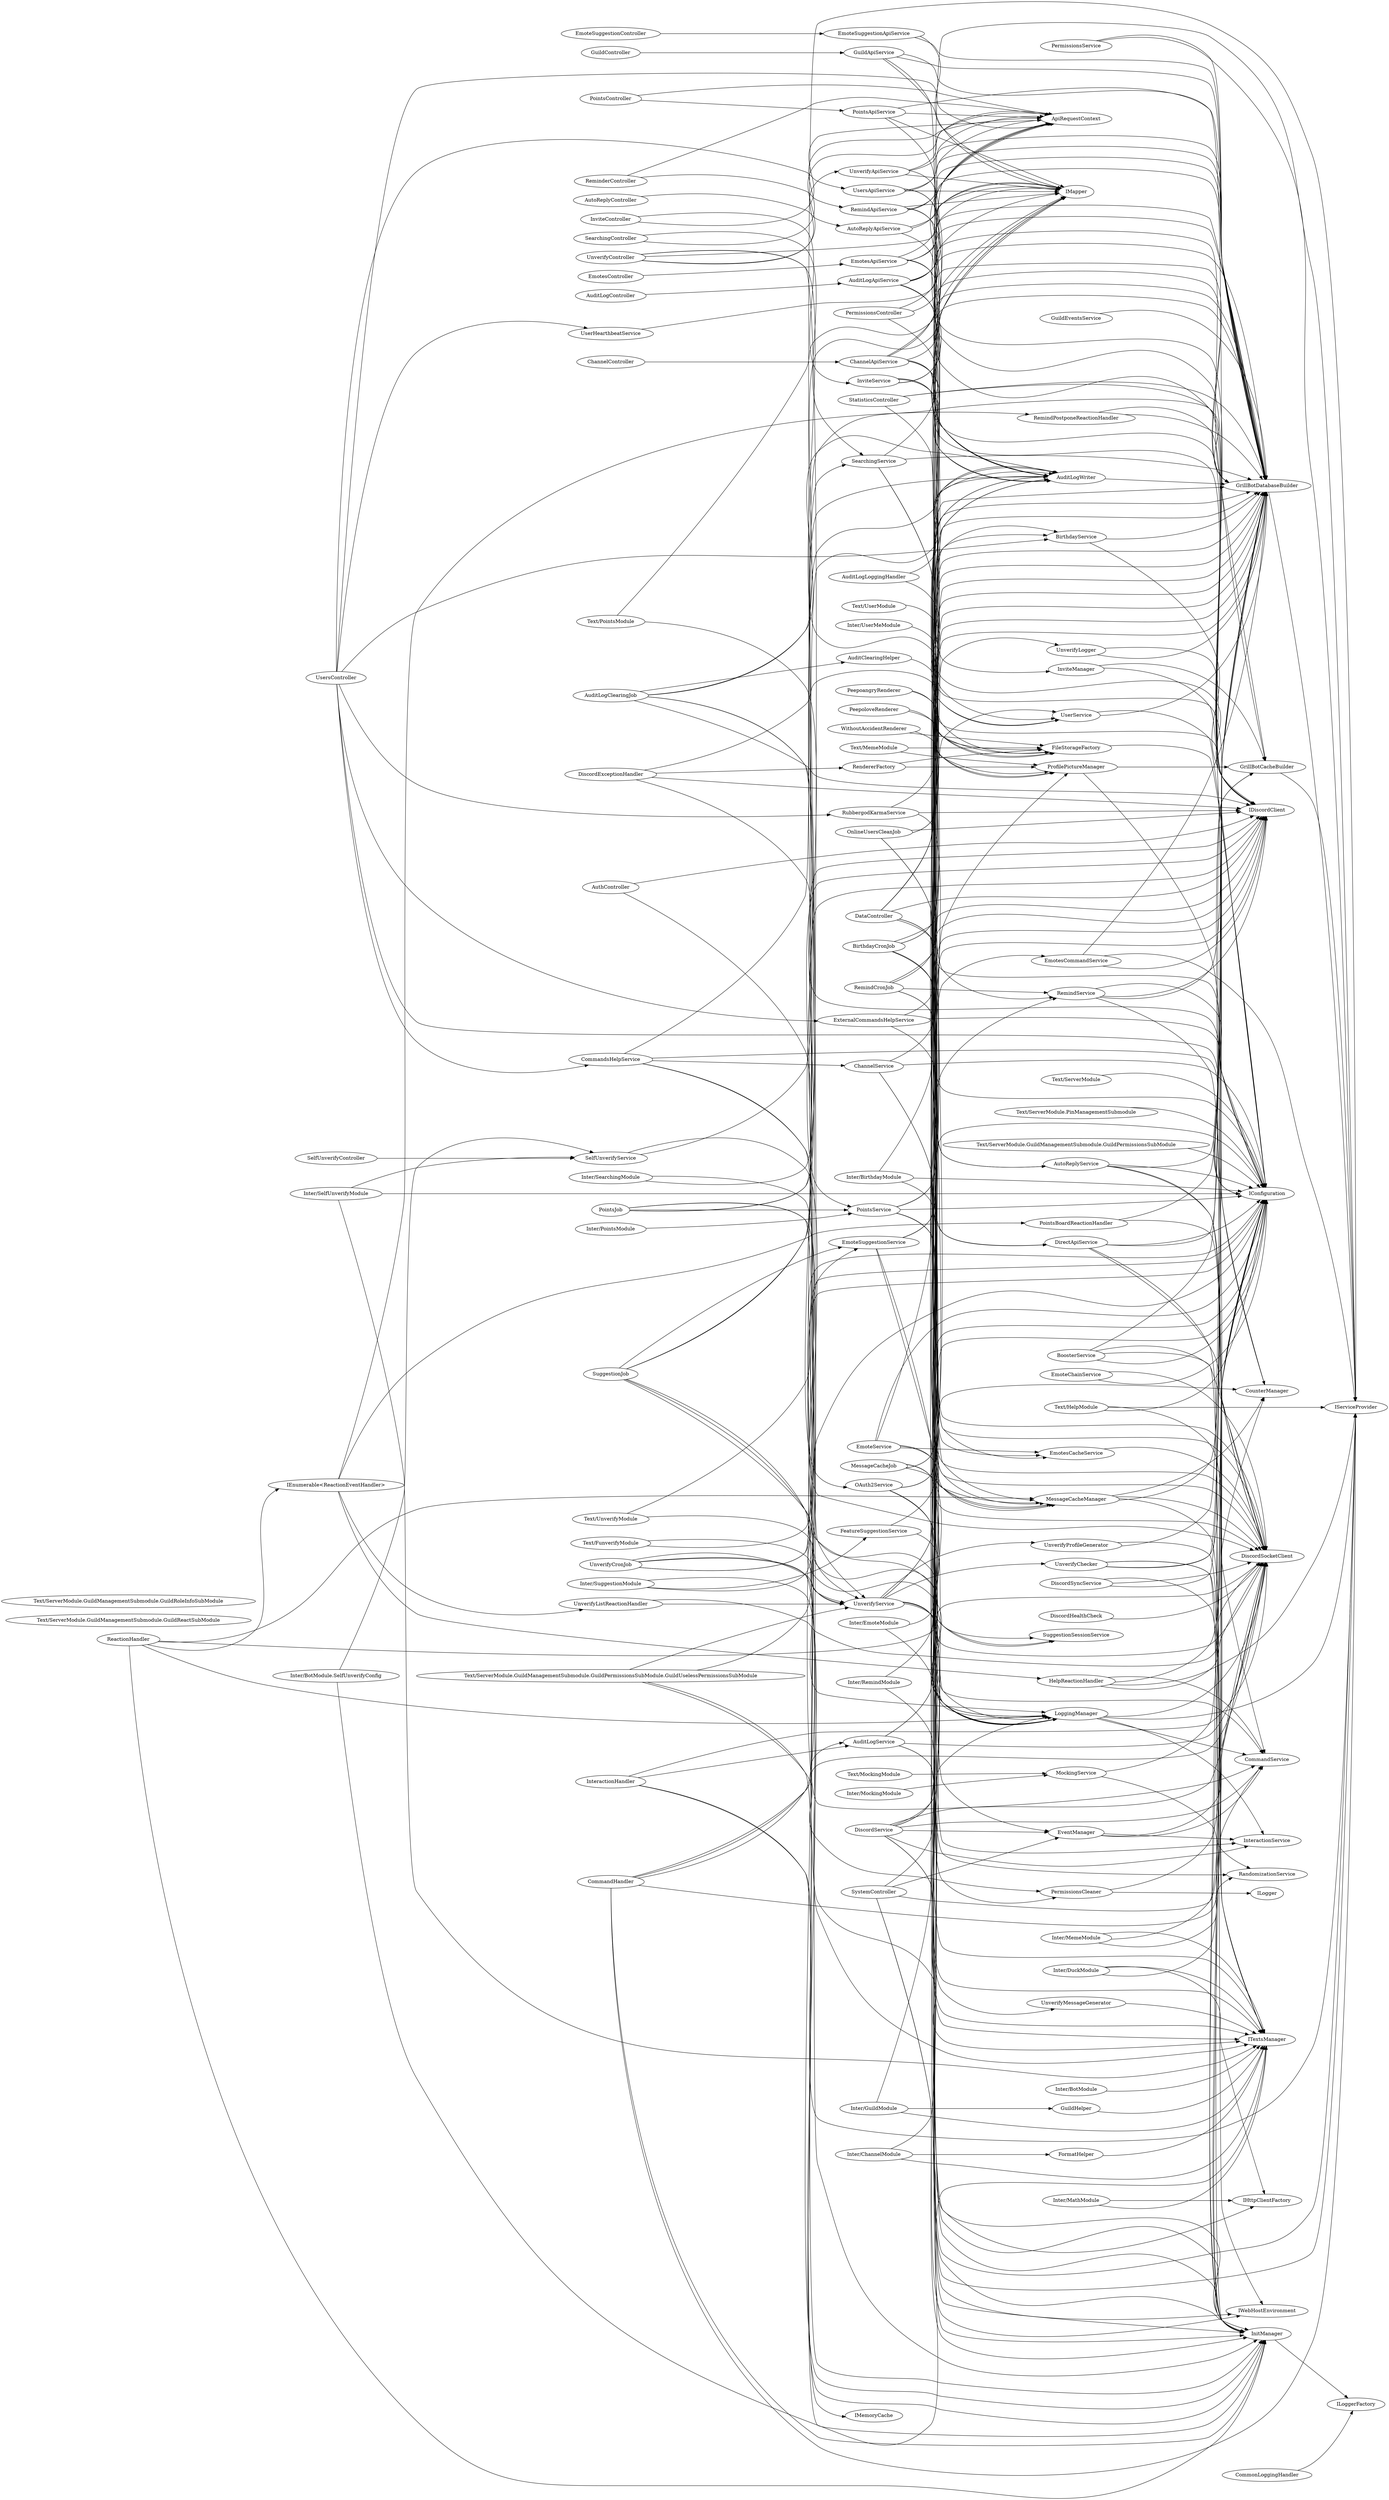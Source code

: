 digraph GrillBot {
    rankdir=LR
    
    AuditLogController -> { AuditLogApiService }
    AuthController -> { OAuth2Service IDiscordClient }
    AutoReplyController -> { AutoReplyApiService }
    ChannelController -> { ChannelApiService }
    DataController -> { IDiscordClient CommandService IConfiguration InteractionService EmotesCacheService IMapper GrillBotDatabaseBuilder ApiRequestContext }
    EmotesController -> EmotesApiService
    EmoteSuggestionController -> EmoteSuggestionApiService
    GuildController -> { GuildApiService }
    InviteController -> { InviteService ApiRequestContext }
    PermissionsController -> { IDiscordClient IMapper GrillBotDatabaseBuilder }
    PointsController -> { PointsApiService ApiRequestContext }
    ReminderController -> { RemindApiService ApiRequestContext }
    SearchingController -> { SearchingService ApiRequestContext }
    SelfUnverifyController -> SelfUnverifyService
    StatisticsController -> { GrillBotDatabaseBuilder GrillBotCacheBuilder EventManager }
    SystemController -> { IWebHostEnvironment DiscordSocketClient InitManager CounterManager EventManager }
    UnverifyController -> { UnverifyService IDiscordClient IMapper UnverifyApiService ApiRequestContext }
    UsersController -> { CommandsHelpService ExternalCommandsHelpService UsersApiService RubbergodKarmaService ApiRequestContext UserHearthbeatService BirthdayService IConfiguration }
    
    AuditClearingHelper -> { FileStorageFactory }
    AuditLogService -> { DiscordSocketClient GrillBotDatabaseBuilder InitManager AuditLogWriter IServiceProvider }
    AuditLogApiService -> { GrillBotDatabaseBuilder IMapper FileStorageFactory ApiRequestContext AuditLogWriter }
    AuditLogClearingJob -> { AuditLogWriter IDiscordClient GrillBotDatabaseBuilder InitManager AuditClearingHelper LoggingManager }
    AuditLogWriter -> { GrillBotDatabaseBuilder }
    AuditLogLoggingHandler -> { AuditLogWriter IConfiguration }
    
    BirthdayCronJob -> { IConfiguration BirthdayService AuditLogWriter IDiscordClient InitManager LoggingManager }
    BirthdayService -> { IDiscordClient GrillBotDatabaseBuilder }
    
    CommandsHelpService -> { DiscordSocketClient CommandService ChannelService IServiceProvider IConfiguration }
    ExternalCommandsHelpService -> { DirectApiService IConfiguration IServiceProvider }
    DirectApiService -> { DiscordSocketClient IConfiguration InitManager GrillBotCacheBuilder }
    
    DiscordHealthCheck -> DiscordSocketClient
    DiscordService -> { DiscordSocketClient IConfiguration IServiceProvider CommandService IWebHostEnvironment InitManager InteractionService AuditLogWriter EventManager LoggingManager }
    DiscordSyncService -> { DiscordSocketClient GrillBotDatabaseBuilder InitManager }
    
    EmoteChainService -> { IConfiguration DiscordSocketClient }
    EmotesApiService -> { GrillBotDatabaseBuilder EmotesCacheService IMapper ApiRequestContext AuditLogWriter }
    EmotesCacheService -> DiscordSocketClient
    EmotesCommandService -> { IServiceProvider GrillBotDatabaseBuilder IDiscordClient }
    EmoteService -> { DiscordSocketClient GrillBotDatabaseBuilder IConfiguration MessageCacheManager EmotesCacheService }
    
    GuildApiService -> { GrillBotDatabaseBuilder DiscordSocketClient IMapper GrillBotCacheBuilder }
    GuildEventsService -> GrillBotDatabaseBuilder
    
    ChannelService -> { DiscordSocketClient GrillBotDatabaseBuilder IConfiguration MessageCacheManager }
    ChannelApiService -> { GrillBotDatabaseBuilder IMapper IDiscordClient MessageCacheManager AutoReplyService ApiRequestContext AuditLogWriter }
    
    PeepoangryRenderer -> { FileStorageFactory ProfilePictureManager }
    PeepoloveRenderer -> { FileStorageFactory ProfilePictureManager }
    RendererFactory -> { FileStorageFactory ProfilePictureManager }
    WithoutAccidentRenderer -> { FileStorageFactory ProfilePictureManager }
    
    PermissionsCleaner -> { CounterManager ILogger }
    PermissionsService -> { GrillBotDatabaseBuilder IServiceProvider }
    
    RemindCronJob -> { AuditLogWriter IDiscordClient RemindService InitManager LoggingManager }
    RemindService -> { IDiscordClient GrillBotDatabaseBuilder IConfiguration ITextsManager }
    RemindApiService -> { GrillBotDatabaseBuilder IMapper ApiRequestContext RemindService AuditLogWriter }
    
    EmoteSuggestionApiService -> { GrillBotDatabaseBuilder IMapper }
    EmoteSuggestionService -> { SuggestionSessionService GrillBotDatabaseBuilder IDiscordClient MessageCacheManager }
    FeatureSuggestionService -> { SuggestionSessionService IConfiguration }
    SuggestionJob -> { AuditLogWriter IDiscordClient InitManager EmoteSuggestionService SuggestionSessionService LoggingManager }
    
    SelfUnverifyService -> { UnverifyService GrillBotDatabaseBuilder }
    UnverifyApiService -> { GrillBotDatabaseBuilder IMapper IDiscordClient ApiRequestContext }
    UnverifyChecker -> { GrillBotDatabaseBuilder IConfiguration IWebHostEnvironment ITextsManager }
    UnverifyCronJob -> { AuditLogWriter IDiscordClient UnverifyService InitManager LoggingManager }
    UnverifyLogger -> { IDiscordClient GrillBotDatabaseBuilder }
    UnverifyProfileGenerator -> { GrillBotDatabaseBuilder ITextsManager }
    UnverifyService -> { DiscordSocketClient UnverifyChecker UnverifyProfileGenerator UnverifyLogger GrillBotDatabaseBuilder PermissionsCleaner LoggingManager ITextsManager UnverifyMessageGenerator }
    UnverifyMessageGenerator -> { ITextsManager }
    
    OnlineUsersCleanJob -> { AuditLogWriter IDiscordClient GrillBotDatabaseBuilder InitManager LoggingManager }
    
    PointsApiService -> { GrillBotDatabaseBuilder IMapper IDiscordClient ApiRequestContext }
    PointsJob -> { AuditLogWriter IDiscordClient InitManager PointsService LoggingManager }
    PointsService -> { DiscordSocketClient GrillBotDatabaseBuilder IConfiguration MessageCacheManager RandomizationService ProfilePictureManager }
    
    UserService -> { GrillBotDatabaseBuilder IConfiguration }
    UsersApiService -> { GrillBotDatabaseBuilder IMapper IDiscordClient ApiRequestContext AuditLogWriter }
    RubbergodKarmaService -> { DirectApiService IDiscordClient IMapper }
    UserHearthbeatService -> { GrillBotDatabaseBuilder }
   
    AutoReplyApiService -> { AutoReplyService GrillBotDatabaseBuilder IMapper }
    AutoReplyService -> { IConfiguration DiscordSocketClient GrillBotDatabaseBuilder InitManager }
    
    BoosterService -> { DiscordSocketClient GrillBotDatabaseBuilder IConfiguration InitManager }
    DiscordExceptionHandler -> { IDiscordClient IConfiguration FileStorageFactory RendererFactory }
    InviteService -> { DiscordSocketClient GrillBotDatabaseBuilder IMapper AuditLogWriter InviteManager }
    MessageCacheJob -> { AuditLogWriter IDiscordClient InitManager MessageCacheManager LoggingManager }
    
    MockingService -> { IConfiguration RandomizationService }
    
    OAuth2Service -> { IConfiguration GrillBotDatabaseBuilder IHttpClientFactory LoggingManager }
    
    SearchingService -> { IDiscordClient GrillBotDatabaseBuilder UserService IMapper }
    
    CommandHandler -> { DiscordSocketClient CommandService IServiceProvider IConfiguration AuditLogService InitManager }
    InteractionHandler -> { DiscordSocketClient IServiceProvider InitManager AuditLogService }
    ReactionHandler -> { DiscordSocketClient "IEnumerable<ReactionEventHandler>" MessageCacheManager InitManager LoggingManager }
    
    "IEnumerable<ReactionEventHandler>" -> "HelpReactionHandler"
    "IEnumerable<ReactionEventHandler>" -> "PointsBoardReactionHandler"
    "IEnumerable<ReactionEventHandler>" -> "UnverifyListReactionHandler"
    "IEnumerable<ReactionEventHandler>" -> "RemindPostponeReactionHandler"
    HelpReactionHandler -> { CommandService DiscordSocketClient IServiceProvider IConfiguration }
    PointsBoardReactionHandler -> { GrillBotDatabaseBuilder DiscordSocketClient }
    RemindPostponeReactionHandler -> { GrillBotDatabaseBuilder IDiscordClient }
    UnverifyListReactionHandler -> { DiscordSocketClient UnverifyService }
    
    "Inter/SelfUnverifyModule" -> { SelfUnverifyService IConfiguration ITextsManager }
    "Inter/UserMeModule" -> UserService
    "Inter/BirthdayModule" -> { BirthdayService IConfiguration ITextsManager }
    "Inter/BotModule" -> { ITextsManager }
    "Inter/BotModule.SelfUnverifyConfig" -> { SelfUnverifyService ITextsManager }
    "Inter/DuckModule" -> { IHttpClientFactory IConfiguration ITextsManager }
    "Inter/EmoteModule" -> { EmotesCommandService ITextsManager }
    "Inter/GuildModule" -> { UserService ITextsManager GuildHelper }
    "Inter/ChannelModule" -> { GrillBotDatabaseBuilder ITextsManager FormatHelper }
    "Inter/MathModule" -> { IHttpClientFactory ITextsManager }
    "Inter/MemeModule" -> { RandomizationService IConfiguration ITextsManager }
    "Inter/MockingModule" -> MockingService
    "Inter/PointsModule" -> PointsService
    "Inter/RemindModule" -> { RemindService ITextsManager }
    "Inter/SearchingModule" -> { SearchingService ITextsManager }
    "Inter/SuggestionModule" -> { EmoteSuggestionService FeatureSuggestionService ITextsManager }
    
    "Text/ServerModule" -> "IConfiguration"
    "Text/ServerModule.PinManagementSubmodule" -> "IConfiguration"
    "Text/ServerModule.GuildManagementSubmodule.GuildPermissionsSubModule" -> "IConfiguration"
    "Text/ServerModule.GuildManagementSubmodule.GuildPermissionsSubModule.GuildUselessPermissionsSubModule" -> { IMemoryCache IConfiguration PermissionsCleaner UnverifyService }
    "Text/ServerModule.GuildManagementSubmodule.GuildReactSubModule"
    "Text/ServerModule.GuildManagementSubmodule.GuildRoleInfoSubModule"
    "Text/PointsModule" -> { PointsService GrillBotDatabaseBuilder }
    "Text/MockingModule" -> "MockingService"
    "Text/MemeModule" -> { FileStorageFactory ProfilePictureManager }
    "Text/HelpModule" -> { CommandService IServiceProvider IConfiguration }
    "Text/UserModule" -> "UserService"
    "Text/UnverifyModule" -> { UnverifyService IConfiguration }
    "Text/FunverifyModule" -> { UnverifyService IConfiguration }
    
    InviteManager -> { GrillBotCacheBuilder CounterManager }
    MessageCacheManager -> { DiscordSocketClient InitManager GrillBotCacheBuilder CounterManager }
    ProfilePictureManager -> { GrillBotCacheBuilder CounterManager }
    GrillBotCacheBuilder -> { IServiceProvider }
    
    GrillBotDatabaseBuilder -> { IServiceProvider }
    
    CommonLoggingHandler -> { ILoggerFactory }
    LoggingManager -> { DiscordSocketClient CommandService InteractionService IServiceProvider }
    
    EventManager -> { DiscordSocketClient InteractionService CommandService }
    InitManager -> ILoggerFactory
    FileStorageFactory -> IConfiguration
    
    FormatHelper -> { ITextsManager }
    GuildHelper -> { ITextsManager }
    ITextsManager
}
